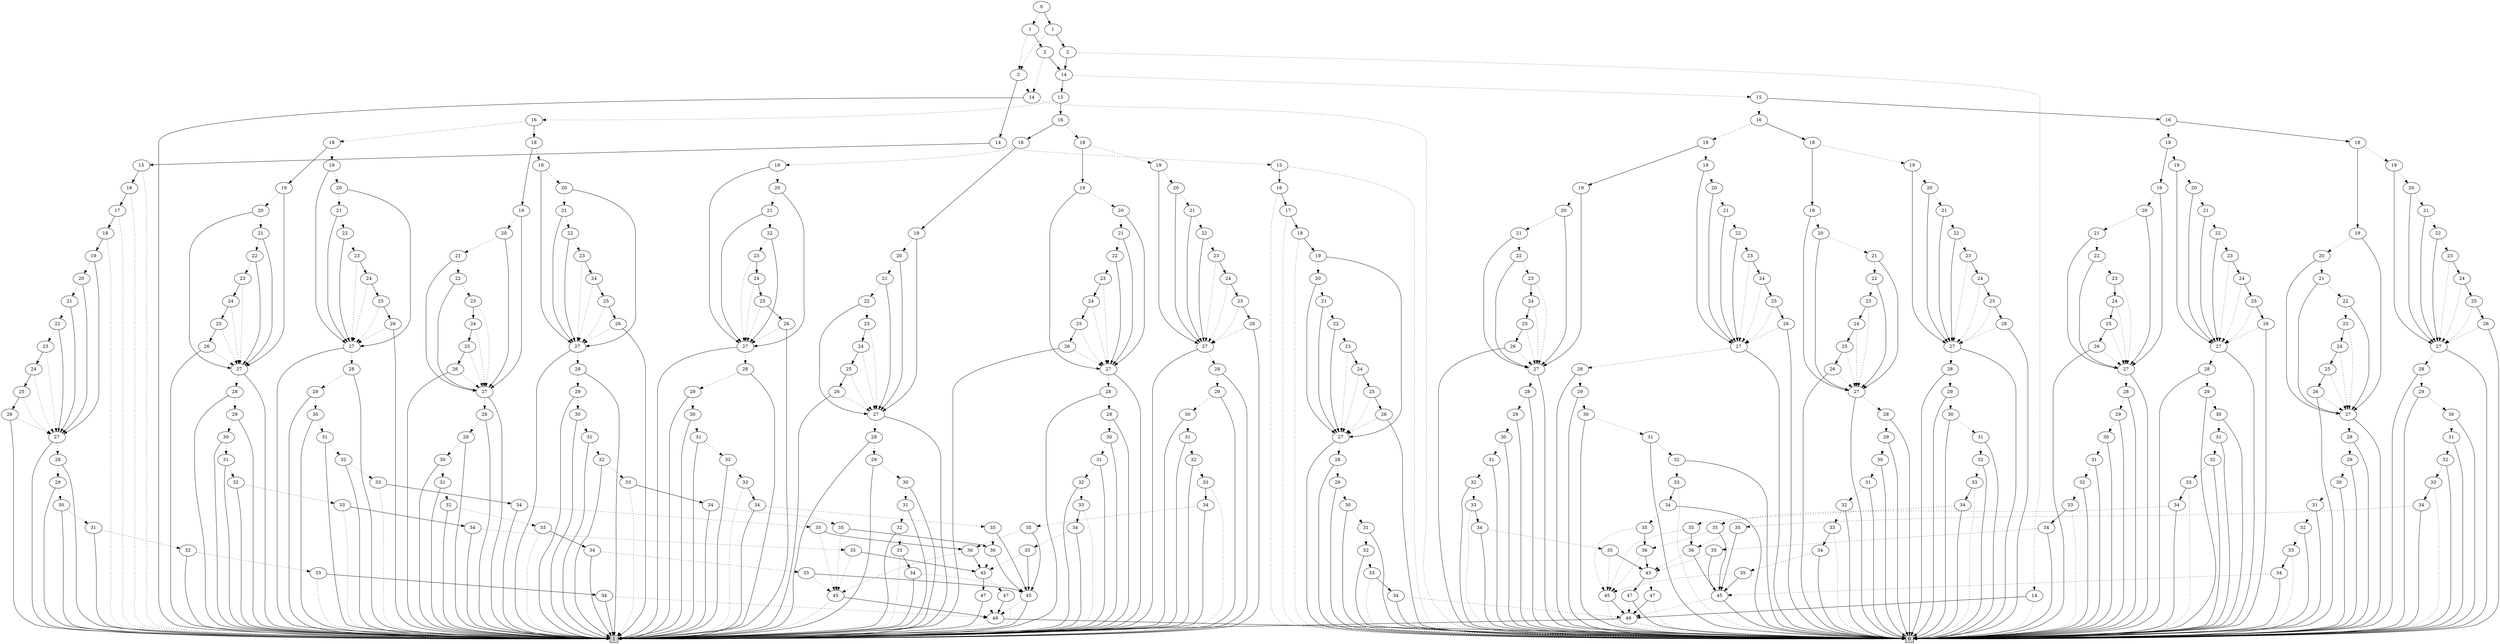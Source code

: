 digraph G {
0 [shape=box, label="0", style=filled, shape=box, height=0.3, width=0.3];
1 [shape=box, label="1", style=filled, shape=box, height=0.3, width=0.3];
37173 [label="0"];
37173 -> 37170 [style=dotted];
37173 -> 37172 [style=filled];
37170 [label="1"];
37170 -> 37167 [style=dotted];
37170 -> 37169 [style=filled];
37167 [label="2"];
37167 -> 30 [style=dotted];
37167 -> 37166 [style=filled];
30 [label="14"];
30 -> 0 [style=dotted];
30 -> 1 [style=filled];
37166 [label="14"];
37166 -> 32775 [style=dotted];
37166 -> 33928 [style=filled];
32775 [label="15"];
32775 -> 0 [style=dotted];
32775 -> 32774 [style=filled];
32774 [label="16"];
32774 -> 0 [style=dotted];
32774 -> 32773 [style=filled];
32773 [label="17"];
32773 -> 0 [style=dotted];
32773 -> 32772 [style=filled];
32772 [label="18"];
32772 -> 0 [style=dotted];
32772 -> 32742 [style=filled];
32742 [label="19"];
32742 -> 32741 [style=dotted];
32742 -> 9305 [style=filled];
32741 [label="20"];
32741 -> 32740 [style=dotted];
32741 -> 9305 [style=filled];
32740 [label="21"];
32740 -> 32739 [style=dotted];
32740 -> 9305 [style=filled];
32739 [label="22"];
32739 -> 32738 [style=dotted];
32739 -> 9305 [style=filled];
32738 [label="23"];
32738 -> 9305 [style=dotted];
32738 -> 32737 [style=filled];
9305 [label="27"];
9305 -> 9304 [style=dotted];
9305 -> 0 [style=filled];
9304 [label="28"];
9304 -> 9303 [style=dotted];
9304 -> 0 [style=filled];
9303 [label="29"];
9303 -> 9302 [style=dotted];
9303 -> 0 [style=filled];
9302 [label="30"];
9302 -> 9301 [style=dotted];
9302 -> 0 [style=filled];
9301 [label="31"];
9301 -> 9300 [style=dotted];
9301 -> 0 [style=filled];
9300 [label="32"];
9300 -> 9299 [style=dotted];
9300 -> 0 [style=filled];
9299 [label="33"];
9299 -> 0 [style=dotted];
9299 -> 9298 [style=filled];
9298 [label="34"];
9298 -> 100 [style=dotted];
9298 -> 0 [style=filled];
100 [label="49"];
100 -> 0 [style=dotted];
100 -> 1 [style=filled];
32737 [label="24"];
32737 -> 9305 [style=dotted];
32737 -> 32736 [style=filled];
32736 [label="25"];
32736 -> 9305 [style=dotted];
32736 -> 32735 [style=filled];
32735 [label="26"];
32735 -> 9305 [style=dotted];
32735 -> 0 [style=filled];
33928 [label="15"];
33928 -> 1 [style=dotted];
33928 -> 33927 [style=filled];
33927 [label="16"];
33927 -> 1 [style=dotted];
33927 -> 33926 [style=filled];
33926 [label="17"];
33926 -> 1 [style=dotted];
33926 -> 33925 [style=filled];
33925 [label="18"];
33925 -> 1 [style=dotted];
33925 -> 32751 [style=filled];
32751 [label="19"];
32751 -> 32750 [style=dotted];
32751 -> 11484 [style=filled];
32750 [label="20"];
32750 -> 32749 [style=dotted];
32750 -> 11484 [style=filled];
32749 [label="21"];
32749 -> 32748 [style=dotted];
32749 -> 11484 [style=filled];
32748 [label="22"];
32748 -> 32747 [style=dotted];
32748 -> 11484 [style=filled];
32747 [label="23"];
32747 -> 11484 [style=dotted];
32747 -> 32746 [style=filled];
11484 [label="27"];
11484 -> 11483 [style=dotted];
11484 -> 1 [style=filled];
11483 [label="28"];
11483 -> 11482 [style=dotted];
11483 -> 1 [style=filled];
11482 [label="29"];
11482 -> 11481 [style=dotted];
11482 -> 1 [style=filled];
11481 [label="30"];
11481 -> 11480 [style=dotted];
11481 -> 1 [style=filled];
11480 [label="31"];
11480 -> 11479 [style=dotted];
11480 -> 1 [style=filled];
11479 [label="32"];
11479 -> 11478 [style=dotted];
11479 -> 1 [style=filled];
11478 [label="33"];
11478 -> 1 [style=dotted];
11478 -> 11477 [style=filled];
11477 [label="34"];
11477 -> 101 [style=dotted];
11477 -> 1 [style=filled];
101 [label="49"];
101 -> 1 [style=dotted];
101 -> 0 [style=filled];
32746 [label="24"];
32746 -> 11484 [style=dotted];
32746 -> 32745 [style=filled];
32745 [label="25"];
32745 -> 11484 [style=dotted];
32745 -> 32744 [style=filled];
32744 [label="26"];
32744 -> 11484 [style=dotted];
32744 -> 1 [style=filled];
37169 [label="2"];
37169 -> 30 [style=dotted];
37169 -> 37168 [style=filled];
37168 [label="14"];
37168 -> 36936 [style=dotted];
37168 -> 37083 [style=filled];
36936 [label="15"];
36936 -> 36900 [style=dotted];
36936 -> 36935 [style=filled];
36900 [label="16"];
36900 -> 36882 [style=dotted];
36900 -> 36899 [style=filled];
36882 [label="18"];
36882 -> 36873 [style=dotted];
36882 -> 36881 [style=filled];
36873 [label="19"];
36873 -> 36872 [style=dotted];
36873 -> 29986 [style=filled];
36872 [label="20"];
36872 -> 36871 [style=dotted];
36872 -> 29986 [style=filled];
36871 [label="21"];
36871 -> 36870 [style=dotted];
36871 -> 29986 [style=filled];
36870 [label="22"];
36870 -> 36869 [style=dotted];
36870 -> 29986 [style=filled];
36869 [label="23"];
36869 -> 29986 [style=dotted];
36869 -> 36868 [style=filled];
29986 [label="27"];
29986 -> 29985 [style=dotted];
29986 -> 0 [style=filled];
29985 [label="28"];
29985 -> 29984 [style=dotted];
29985 -> 0 [style=filled];
29984 [label="29"];
29984 -> 29983 [style=dotted];
29984 -> 0 [style=filled];
29983 [label="30"];
29983 -> 29982 [style=dotted];
29983 -> 0 [style=filled];
29982 [label="31"];
29982 -> 29981 [style=dotted];
29982 -> 0 [style=filled];
29981 [label="32"];
29981 -> 29980 [style=dotted];
29981 -> 0 [style=filled];
29980 [label="33"];
29980 -> 0 [style=dotted];
29980 -> 29979 [style=filled];
29979 [label="34"];
29979 -> 29725 [style=dotted];
29979 -> 0 [style=filled];
29725 [label="35"];
29725 -> 452 [style=dotted];
29725 -> 29724 [style=filled];
452 [label="45"];
452 -> 0 [style=dotted];
452 -> 100 [style=filled];
29724 [label="36"];
29724 -> 452 [style=dotted];
29724 -> 29723 [style=filled];
29723 [label="45"];
29723 -> 574 [style=dotted];
29723 -> 582 [style=filled];
574 [label="47"];
574 -> 0 [style=dotted];
574 -> 100 [style=filled];
582 [label="47"];
582 -> 100 [style=dotted];
582 -> 0 [style=filled];
36868 [label="24"];
36868 -> 29986 [style=dotted];
36868 -> 36867 [style=filled];
36867 [label="25"];
36867 -> 29986 [style=dotted];
36867 -> 36866 [style=filled];
36866 [label="26"];
36866 -> 29986 [style=dotted];
36866 -> 0 [style=filled];
36881 [label="19"];
36881 -> 36880 [style=dotted];
36881 -> 30002 [style=filled];
36880 [label="20"];
36880 -> 36879 [style=dotted];
36880 -> 30002 [style=filled];
36879 [label="21"];
36879 -> 36878 [style=dotted];
36879 -> 30002 [style=filled];
36878 [label="22"];
36878 -> 36877 [style=dotted];
36878 -> 30002 [style=filled];
36877 [label="23"];
36877 -> 30002 [style=dotted];
36877 -> 36876 [style=filled];
30002 [label="27"];
30002 -> 30001 [style=dotted];
30002 -> 0 [style=filled];
30001 [label="28"];
30001 -> 30000 [style=dotted];
30001 -> 0 [style=filled];
30000 [label="29"];
30000 -> 29999 [style=dotted];
30000 -> 0 [style=filled];
29999 [label="30"];
29999 -> 29998 [style=dotted];
29999 -> 0 [style=filled];
29998 [label="31"];
29998 -> 29997 [style=dotted];
29998 -> 0 [style=filled];
29997 [label="32"];
29997 -> 29996 [style=dotted];
29997 -> 0 [style=filled];
29996 [label="33"];
29996 -> 0 [style=dotted];
29996 -> 29995 [style=filled];
29995 [label="34"];
29995 -> 29730 [style=dotted];
29995 -> 0 [style=filled];
29730 [label="35"];
29730 -> 452 [style=dotted];
29730 -> 29723 [style=filled];
36876 [label="24"];
36876 -> 30002 [style=dotted];
36876 -> 36875 [style=filled];
36875 [label="25"];
36875 -> 30002 [style=dotted];
36875 -> 36874 [style=filled];
36874 [label="26"];
36874 -> 30002 [style=dotted];
36874 -> 0 [style=filled];
36899 [label="18"];
36899 -> 36890 [style=dotted];
36899 -> 36898 [style=filled];
36890 [label="19"];
36890 -> 36889 [style=dotted];
36890 -> 30019 [style=filled];
36889 [label="20"];
36889 -> 36888 [style=dotted];
36889 -> 30019 [style=filled];
36888 [label="21"];
36888 -> 36887 [style=dotted];
36888 -> 30019 [style=filled];
36887 [label="22"];
36887 -> 36886 [style=dotted];
36887 -> 30019 [style=filled];
36886 [label="23"];
36886 -> 30019 [style=dotted];
36886 -> 36885 [style=filled];
30019 [label="27"];
30019 -> 30018 [style=dotted];
30019 -> 0 [style=filled];
30018 [label="28"];
30018 -> 30017 [style=dotted];
30018 -> 0 [style=filled];
30017 [label="29"];
30017 -> 30016 [style=dotted];
30017 -> 0 [style=filled];
30016 [label="30"];
30016 -> 30015 [style=dotted];
30016 -> 0 [style=filled];
30015 [label="31"];
30015 -> 30014 [style=dotted];
30015 -> 0 [style=filled];
30014 [label="32"];
30014 -> 30013 [style=dotted];
30014 -> 0 [style=filled];
30013 [label="33"];
30013 -> 0 [style=dotted];
30013 -> 30012 [style=filled];
30012 [label="34"];
30012 -> 29736 [style=dotted];
30012 -> 0 [style=filled];
29736 [label="35"];
29736 -> 452 [style=dotted];
29736 -> 29735 [style=filled];
29735 [label="36"];
29735 -> 29723 [style=dotted];
29735 -> 460 [style=filled];
460 [label="45"];
460 -> 100 [style=dotted];
460 -> 0 [style=filled];
36885 [label="24"];
36885 -> 30019 [style=dotted];
36885 -> 36884 [style=filled];
36884 [label="25"];
36884 -> 30019 [style=dotted];
36884 -> 36883 [style=filled];
36883 [label="26"];
36883 -> 30019 [style=dotted];
36883 -> 0 [style=filled];
36898 [label="19"];
36898 -> 36897 [style=dotted];
36898 -> 30035 [style=filled];
36897 [label="20"];
36897 -> 36896 [style=dotted];
36897 -> 30035 [style=filled];
36896 [label="21"];
36896 -> 36895 [style=dotted];
36896 -> 30035 [style=filled];
36895 [label="22"];
36895 -> 36894 [style=dotted];
36895 -> 30035 [style=filled];
36894 [label="23"];
36894 -> 30035 [style=dotted];
36894 -> 36893 [style=filled];
30035 [label="27"];
30035 -> 30034 [style=dotted];
30035 -> 0 [style=filled];
30034 [label="28"];
30034 -> 30033 [style=dotted];
30034 -> 0 [style=filled];
30033 [label="29"];
30033 -> 30032 [style=dotted];
30033 -> 0 [style=filled];
30032 [label="30"];
30032 -> 30031 [style=dotted];
30032 -> 0 [style=filled];
30031 [label="31"];
30031 -> 30030 [style=dotted];
30031 -> 0 [style=filled];
30030 [label="32"];
30030 -> 30029 [style=dotted];
30030 -> 0 [style=filled];
30029 [label="33"];
30029 -> 0 [style=dotted];
30029 -> 30028 [style=filled];
30028 [label="34"];
30028 -> 29820 [style=dotted];
30028 -> 0 [style=filled];
29820 [label="35"];
29820 -> 452 [style=dotted];
29820 -> 460 [style=filled];
36893 [label="24"];
36893 -> 30035 [style=dotted];
36893 -> 36892 [style=filled];
36892 [label="25"];
36892 -> 30035 [style=dotted];
36892 -> 36891 [style=filled];
36891 [label="26"];
36891 -> 30035 [style=dotted];
36891 -> 0 [style=filled];
36935 [label="16"];
36935 -> 36917 [style=dotted];
36935 -> 36934 [style=filled];
36917 [label="18"];
36917 -> 36908 [style=dotted];
36917 -> 36916 [style=filled];
36908 [label="19"];
36908 -> 36907 [style=dotted];
36908 -> 30053 [style=filled];
36907 [label="20"];
36907 -> 36906 [style=dotted];
36907 -> 30053 [style=filled];
36906 [label="21"];
36906 -> 36905 [style=dotted];
36906 -> 30053 [style=filled];
36905 [label="22"];
36905 -> 36904 [style=dotted];
36905 -> 30053 [style=filled];
36904 [label="23"];
36904 -> 30053 [style=dotted];
36904 -> 36903 [style=filled];
30053 [label="27"];
30053 -> 30052 [style=dotted];
30053 -> 0 [style=filled];
30052 [label="28"];
30052 -> 30051 [style=dotted];
30052 -> 0 [style=filled];
30051 [label="29"];
30051 -> 30050 [style=dotted];
30051 -> 0 [style=filled];
30050 [label="30"];
30050 -> 30049 [style=dotted];
30050 -> 0 [style=filled];
30049 [label="31"];
30049 -> 30048 [style=dotted];
30049 -> 0 [style=filled];
30048 [label="32"];
30048 -> 30047 [style=dotted];
30048 -> 0 [style=filled];
30047 [label="33"];
30047 -> 0 [style=dotted];
30047 -> 30046 [style=filled];
30046 [label="34"];
30046 -> 29897 [style=dotted];
30046 -> 0 [style=filled];
29897 [label="35"];
29897 -> 29724 [style=dotted];
29897 -> 460 [style=filled];
36903 [label="24"];
36903 -> 30053 [style=dotted];
36903 -> 36902 [style=filled];
36902 [label="25"];
36902 -> 30053 [style=dotted];
36902 -> 36901 [style=filled];
36901 [label="26"];
36901 -> 30053 [style=dotted];
36901 -> 0 [style=filled];
36916 [label="19"];
36916 -> 36915 [style=dotted];
36916 -> 30069 [style=filled];
36915 [label="20"];
36915 -> 36914 [style=dotted];
36915 -> 30069 [style=filled];
36914 [label="21"];
36914 -> 36913 [style=dotted];
36914 -> 30069 [style=filled];
36913 [label="22"];
36913 -> 36912 [style=dotted];
36913 -> 30069 [style=filled];
36912 [label="23"];
36912 -> 30069 [style=dotted];
36912 -> 36911 [style=filled];
30069 [label="27"];
30069 -> 30068 [style=dotted];
30069 -> 0 [style=filled];
30068 [label="28"];
30068 -> 30067 [style=dotted];
30068 -> 0 [style=filled];
30067 [label="29"];
30067 -> 30066 [style=dotted];
30067 -> 0 [style=filled];
30066 [label="30"];
30066 -> 30065 [style=dotted];
30066 -> 0 [style=filled];
30065 [label="31"];
30065 -> 30064 [style=dotted];
30065 -> 0 [style=filled];
30064 [label="32"];
30064 -> 30063 [style=dotted];
30064 -> 0 [style=filled];
30063 [label="33"];
30063 -> 0 [style=dotted];
30063 -> 30062 [style=filled];
30062 [label="34"];
30062 -> 29899 [style=dotted];
30062 -> 0 [style=filled];
29899 [label="35"];
29899 -> 29723 [style=dotted];
29899 -> 460 [style=filled];
36911 [label="24"];
36911 -> 30069 [style=dotted];
36911 -> 36910 [style=filled];
36910 [label="25"];
36910 -> 30069 [style=dotted];
36910 -> 36909 [style=filled];
36909 [label="26"];
36909 -> 30069 [style=dotted];
36909 -> 0 [style=filled];
36934 [label="18"];
36934 -> 36925 [style=dotted];
36934 -> 36933 [style=filled];
36925 [label="19"];
36925 -> 36924 [style=dotted];
36925 -> 30086 [style=filled];
36924 [label="20"];
36924 -> 36923 [style=dotted];
36924 -> 30086 [style=filled];
36923 [label="21"];
36923 -> 36922 [style=dotted];
36923 -> 30086 [style=filled];
36922 [label="22"];
36922 -> 36921 [style=dotted];
36922 -> 30086 [style=filled];
36921 [label="23"];
36921 -> 30086 [style=dotted];
36921 -> 36920 [style=filled];
30086 [label="27"];
30086 -> 30085 [style=dotted];
30086 -> 0 [style=filled];
30085 [label="28"];
30085 -> 30084 [style=dotted];
30085 -> 0 [style=filled];
30084 [label="29"];
30084 -> 30083 [style=dotted];
30084 -> 0 [style=filled];
30083 [label="30"];
30083 -> 30082 [style=dotted];
30083 -> 0 [style=filled];
30082 [label="31"];
30082 -> 30081 [style=dotted];
30082 -> 0 [style=filled];
30081 [label="32"];
30081 -> 30080 [style=dotted];
30081 -> 0 [style=filled];
30080 [label="33"];
30080 -> 0 [style=dotted];
30080 -> 30079 [style=filled];
30079 [label="34"];
30079 -> 29902 [style=dotted];
30079 -> 0 [style=filled];
29902 [label="35"];
29902 -> 29735 [style=dotted];
29902 -> 460 [style=filled];
36920 [label="24"];
36920 -> 30086 [style=dotted];
36920 -> 36919 [style=filled];
36919 [label="25"];
36919 -> 30086 [style=dotted];
36919 -> 36918 [style=filled];
36918 [label="26"];
36918 -> 30086 [style=dotted];
36918 -> 0 [style=filled];
36933 [label="19"];
36933 -> 36932 [style=dotted];
36933 -> 30102 [style=filled];
36932 [label="20"];
36932 -> 36931 [style=dotted];
36932 -> 30102 [style=filled];
36931 [label="21"];
36931 -> 36930 [style=dotted];
36931 -> 30102 [style=filled];
36930 [label="22"];
36930 -> 36929 [style=dotted];
36930 -> 30102 [style=filled];
36929 [label="23"];
36929 -> 30102 [style=dotted];
36929 -> 36928 [style=filled];
30102 [label="27"];
30102 -> 30101 [style=dotted];
30102 -> 0 [style=filled];
30101 [label="28"];
30101 -> 30100 [style=dotted];
30101 -> 0 [style=filled];
30100 [label="29"];
30100 -> 30099 [style=dotted];
30100 -> 0 [style=filled];
30099 [label="30"];
30099 -> 30098 [style=dotted];
30099 -> 0 [style=filled];
30098 [label="31"];
30098 -> 30097 [style=dotted];
30098 -> 0 [style=filled];
30097 [label="32"];
30097 -> 30096 [style=dotted];
30097 -> 0 [style=filled];
30096 [label="33"];
30096 -> 0 [style=dotted];
30096 -> 30095 [style=filled];
30095 [label="34"];
30095 -> 460 [style=dotted];
30095 -> 0 [style=filled];
36928 [label="24"];
36928 -> 30102 [style=dotted];
36928 -> 36927 [style=filled];
36927 [label="25"];
36927 -> 30102 [style=dotted];
36927 -> 36926 [style=filled];
36926 [label="26"];
36926 -> 30102 [style=dotted];
36926 -> 0 [style=filled];
37083 [label="15"];
37083 -> 37047 [style=dotted];
37083 -> 37082 [style=filled];
37047 [label="16"];
37047 -> 37029 [style=dotted];
37047 -> 37046 [style=filled];
37029 [label="18"];
37029 -> 37020 [style=dotted];
37029 -> 37028 [style=filled];
37020 [label="19"];
37020 -> 37019 [style=dotted];
37020 -> 30263 [style=filled];
37019 [label="20"];
37019 -> 37018 [style=dotted];
37019 -> 30263 [style=filled];
37018 [label="21"];
37018 -> 37017 [style=dotted];
37018 -> 30263 [style=filled];
37017 [label="22"];
37017 -> 37016 [style=dotted];
37017 -> 30263 [style=filled];
37016 [label="23"];
37016 -> 30263 [style=dotted];
37016 -> 37015 [style=filled];
30263 [label="27"];
30263 -> 30262 [style=dotted];
30263 -> 1 [style=filled];
30262 [label="28"];
30262 -> 30261 [style=dotted];
30262 -> 1 [style=filled];
30261 [label="29"];
30261 -> 30260 [style=dotted];
30261 -> 1 [style=filled];
30260 [label="30"];
30260 -> 30259 [style=dotted];
30260 -> 1 [style=filled];
30259 [label="31"];
30259 -> 30258 [style=dotted];
30259 -> 1 [style=filled];
30258 [label="32"];
30258 -> 30257 [style=dotted];
30258 -> 1 [style=filled];
30257 [label="33"];
30257 -> 1 [style=dotted];
30257 -> 30256 [style=filled];
30256 [label="34"];
30256 -> 30255 [style=dotted];
30256 -> 1 [style=filled];
30255 [label="35"];
30255 -> 454 [style=dotted];
30255 -> 29796 [style=filled];
454 [label="45"];
454 -> 1 [style=dotted];
454 -> 101 [style=filled];
29796 [label="36"];
29796 -> 454 [style=dotted];
29796 -> 29795 [style=filled];
29795 [label="45"];
29795 -> 576 [style=dotted];
29795 -> 588 [style=filled];
576 [label="47"];
576 -> 1 [style=dotted];
576 -> 101 [style=filled];
588 [label="47"];
588 -> 101 [style=dotted];
588 -> 1 [style=filled];
37015 [label="24"];
37015 -> 30263 [style=dotted];
37015 -> 37014 [style=filled];
37014 [label="25"];
37014 -> 30263 [style=dotted];
37014 -> 37013 [style=filled];
37013 [label="26"];
37013 -> 30263 [style=dotted];
37013 -> 1 [style=filled];
37028 [label="19"];
37028 -> 37027 [style=dotted];
37028 -> 30280 [style=filled];
37027 [label="20"];
37027 -> 37026 [style=dotted];
37027 -> 30280 [style=filled];
37026 [label="21"];
37026 -> 37025 [style=dotted];
37026 -> 30280 [style=filled];
37025 [label="22"];
37025 -> 37024 [style=dotted];
37025 -> 30280 [style=filled];
37024 [label="23"];
37024 -> 30280 [style=dotted];
37024 -> 37023 [style=filled];
30280 [label="27"];
30280 -> 30279 [style=dotted];
30280 -> 1 [style=filled];
30279 [label="28"];
30279 -> 30278 [style=dotted];
30279 -> 1 [style=filled];
30278 [label="29"];
30278 -> 30277 [style=dotted];
30278 -> 1 [style=filled];
30277 [label="30"];
30277 -> 30276 [style=dotted];
30277 -> 1 [style=filled];
30276 [label="31"];
30276 -> 30275 [style=dotted];
30276 -> 1 [style=filled];
30275 [label="32"];
30275 -> 30274 [style=dotted];
30275 -> 1 [style=filled];
30274 [label="33"];
30274 -> 1 [style=dotted];
30274 -> 30273 [style=filled];
30273 [label="34"];
30273 -> 30272 [style=dotted];
30273 -> 1 [style=filled];
30272 [label="35"];
30272 -> 454 [style=dotted];
30272 -> 29795 [style=filled];
37023 [label="24"];
37023 -> 30280 [style=dotted];
37023 -> 37022 [style=filled];
37022 [label="25"];
37022 -> 30280 [style=dotted];
37022 -> 37021 [style=filled];
37021 [label="26"];
37021 -> 30280 [style=dotted];
37021 -> 1 [style=filled];
37046 [label="18"];
37046 -> 37037 [style=dotted];
37046 -> 37045 [style=filled];
37037 [label="19"];
37037 -> 37036 [style=dotted];
37037 -> 30298 [style=filled];
37036 [label="20"];
37036 -> 37035 [style=dotted];
37036 -> 30298 [style=filled];
37035 [label="21"];
37035 -> 37034 [style=dotted];
37035 -> 30298 [style=filled];
37034 [label="22"];
37034 -> 37033 [style=dotted];
37034 -> 30298 [style=filled];
37033 [label="23"];
37033 -> 30298 [style=dotted];
37033 -> 37032 [style=filled];
30298 [label="27"];
30298 -> 30297 [style=dotted];
30298 -> 1 [style=filled];
30297 [label="28"];
30297 -> 30296 [style=dotted];
30297 -> 1 [style=filled];
30296 [label="29"];
30296 -> 30295 [style=dotted];
30296 -> 1 [style=filled];
30295 [label="30"];
30295 -> 30294 [style=dotted];
30295 -> 1 [style=filled];
30294 [label="31"];
30294 -> 30293 [style=dotted];
30294 -> 1 [style=filled];
30293 [label="32"];
30293 -> 30292 [style=dotted];
30293 -> 1 [style=filled];
30292 [label="33"];
30292 -> 1 [style=dotted];
30292 -> 30291 [style=filled];
30291 [label="34"];
30291 -> 30290 [style=dotted];
30291 -> 1 [style=filled];
30290 [label="35"];
30290 -> 454 [style=dotted];
30290 -> 29807 [style=filled];
29807 [label="36"];
29807 -> 29795 [style=dotted];
29807 -> 466 [style=filled];
466 [label="45"];
466 -> 101 [style=dotted];
466 -> 1 [style=filled];
37032 [label="24"];
37032 -> 30298 [style=dotted];
37032 -> 37031 [style=filled];
37031 [label="25"];
37031 -> 30298 [style=dotted];
37031 -> 37030 [style=filled];
37030 [label="26"];
37030 -> 30298 [style=dotted];
37030 -> 1 [style=filled];
37045 [label="19"];
37045 -> 37044 [style=dotted];
37045 -> 30314 [style=filled];
37044 [label="20"];
37044 -> 37043 [style=dotted];
37044 -> 30314 [style=filled];
37043 [label="21"];
37043 -> 37042 [style=dotted];
37043 -> 30314 [style=filled];
37042 [label="22"];
37042 -> 37041 [style=dotted];
37042 -> 30314 [style=filled];
37041 [label="23"];
37041 -> 30314 [style=dotted];
37041 -> 37040 [style=filled];
30314 [label="27"];
30314 -> 30313 [style=dotted];
30314 -> 1 [style=filled];
30313 [label="28"];
30313 -> 30312 [style=dotted];
30313 -> 1 [style=filled];
30312 [label="29"];
30312 -> 30311 [style=dotted];
30312 -> 1 [style=filled];
30311 [label="30"];
30311 -> 30310 [style=dotted];
30311 -> 1 [style=filled];
30310 [label="31"];
30310 -> 30309 [style=dotted];
30310 -> 1 [style=filled];
30309 [label="32"];
30309 -> 30308 [style=dotted];
30309 -> 1 [style=filled];
30308 [label="33"];
30308 -> 1 [style=dotted];
30308 -> 30307 [style=filled];
30307 [label="34"];
30307 -> 29790 [style=dotted];
30307 -> 1 [style=filled];
29790 [label="35"];
29790 -> 454 [style=dotted];
29790 -> 466 [style=filled];
37040 [label="24"];
37040 -> 30314 [style=dotted];
37040 -> 37039 [style=filled];
37039 [label="25"];
37039 -> 30314 [style=dotted];
37039 -> 37038 [style=filled];
37038 [label="26"];
37038 -> 30314 [style=dotted];
37038 -> 1 [style=filled];
37082 [label="16"];
37082 -> 37064 [style=dotted];
37082 -> 37081 [style=filled];
37064 [label="18"];
37064 -> 37055 [style=dotted];
37064 -> 37063 [style=filled];
37055 [label="19"];
37055 -> 37054 [style=dotted];
37055 -> 30332 [style=filled];
37054 [label="20"];
37054 -> 37053 [style=dotted];
37054 -> 30332 [style=filled];
37053 [label="21"];
37053 -> 37052 [style=dotted];
37053 -> 30332 [style=filled];
37052 [label="22"];
37052 -> 37051 [style=dotted];
37052 -> 30332 [style=filled];
37051 [label="23"];
37051 -> 30332 [style=dotted];
37051 -> 37050 [style=filled];
30332 [label="27"];
30332 -> 30331 [style=dotted];
30332 -> 1 [style=filled];
30331 [label="28"];
30331 -> 30330 [style=dotted];
30331 -> 1 [style=filled];
30330 [label="29"];
30330 -> 30329 [style=dotted];
30330 -> 1 [style=filled];
30329 [label="30"];
30329 -> 30328 [style=dotted];
30329 -> 1 [style=filled];
30328 [label="31"];
30328 -> 30327 [style=dotted];
30328 -> 1 [style=filled];
30327 [label="32"];
30327 -> 30326 [style=dotted];
30327 -> 1 [style=filled];
30326 [label="33"];
30326 -> 1 [style=dotted];
30326 -> 30325 [style=filled];
30325 [label="34"];
30325 -> 29797 [style=dotted];
30325 -> 1 [style=filled];
29797 [label="35"];
29797 -> 29796 [style=dotted];
29797 -> 466 [style=filled];
37050 [label="24"];
37050 -> 30332 [style=dotted];
37050 -> 37049 [style=filled];
37049 [label="25"];
37049 -> 30332 [style=dotted];
37049 -> 37048 [style=filled];
37048 [label="26"];
37048 -> 30332 [style=dotted];
37048 -> 1 [style=filled];
37063 [label="19"];
37063 -> 37062 [style=dotted];
37063 -> 30348 [style=filled];
37062 [label="20"];
37062 -> 37061 [style=dotted];
37062 -> 30348 [style=filled];
37061 [label="21"];
37061 -> 37060 [style=dotted];
37061 -> 30348 [style=filled];
37060 [label="22"];
37060 -> 37059 [style=dotted];
37060 -> 30348 [style=filled];
37059 [label="23"];
37059 -> 30348 [style=dotted];
37059 -> 37058 [style=filled];
30348 [label="27"];
30348 -> 30347 [style=dotted];
30348 -> 1 [style=filled];
30347 [label="28"];
30347 -> 30346 [style=dotted];
30347 -> 1 [style=filled];
30346 [label="29"];
30346 -> 30345 [style=dotted];
30346 -> 1 [style=filled];
30345 [label="30"];
30345 -> 30344 [style=dotted];
30345 -> 1 [style=filled];
30344 [label="31"];
30344 -> 30343 [style=dotted];
30344 -> 1 [style=filled];
30343 [label="32"];
30343 -> 30342 [style=dotted];
30343 -> 1 [style=filled];
30342 [label="33"];
30342 -> 1 [style=dotted];
30342 -> 30341 [style=filled];
30341 [label="34"];
30341 -> 29802 [style=dotted];
30341 -> 1 [style=filled];
29802 [label="35"];
29802 -> 29795 [style=dotted];
29802 -> 466 [style=filled];
37058 [label="24"];
37058 -> 30348 [style=dotted];
37058 -> 37057 [style=filled];
37057 [label="25"];
37057 -> 30348 [style=dotted];
37057 -> 37056 [style=filled];
37056 [label="26"];
37056 -> 30348 [style=dotted];
37056 -> 1 [style=filled];
37081 [label="18"];
37081 -> 37072 [style=dotted];
37081 -> 37080 [style=filled];
37072 [label="19"];
37072 -> 37071 [style=dotted];
37072 -> 30365 [style=filled];
37071 [label="20"];
37071 -> 37070 [style=dotted];
37071 -> 30365 [style=filled];
37070 [label="21"];
37070 -> 37069 [style=dotted];
37070 -> 30365 [style=filled];
37069 [label="22"];
37069 -> 37068 [style=dotted];
37069 -> 30365 [style=filled];
37068 [label="23"];
37068 -> 30365 [style=dotted];
37068 -> 37067 [style=filled];
30365 [label="27"];
30365 -> 30364 [style=dotted];
30365 -> 1 [style=filled];
30364 [label="28"];
30364 -> 30363 [style=dotted];
30364 -> 1 [style=filled];
30363 [label="29"];
30363 -> 30362 [style=dotted];
30363 -> 1 [style=filled];
30362 [label="30"];
30362 -> 30361 [style=dotted];
30362 -> 1 [style=filled];
30361 [label="31"];
30361 -> 30360 [style=dotted];
30361 -> 1 [style=filled];
30360 [label="32"];
30360 -> 30359 [style=dotted];
30360 -> 1 [style=filled];
30359 [label="33"];
30359 -> 1 [style=dotted];
30359 -> 30358 [style=filled];
30358 [label="34"];
30358 -> 29808 [style=dotted];
30358 -> 1 [style=filled];
29808 [label="35"];
29808 -> 29807 [style=dotted];
29808 -> 466 [style=filled];
37067 [label="24"];
37067 -> 30365 [style=dotted];
37067 -> 37066 [style=filled];
37066 [label="25"];
37066 -> 30365 [style=dotted];
37066 -> 37065 [style=filled];
37065 [label="26"];
37065 -> 30365 [style=dotted];
37065 -> 1 [style=filled];
37080 [label="19"];
37080 -> 37079 [style=dotted];
37080 -> 30381 [style=filled];
37079 [label="20"];
37079 -> 37078 [style=dotted];
37079 -> 30381 [style=filled];
37078 [label="21"];
37078 -> 37077 [style=dotted];
37078 -> 30381 [style=filled];
37077 [label="22"];
37077 -> 37076 [style=dotted];
37077 -> 30381 [style=filled];
37076 [label="23"];
37076 -> 30381 [style=dotted];
37076 -> 37075 [style=filled];
30381 [label="27"];
30381 -> 30380 [style=dotted];
30381 -> 1 [style=filled];
30380 [label="28"];
30380 -> 30379 [style=dotted];
30380 -> 1 [style=filled];
30379 [label="29"];
30379 -> 30378 [style=dotted];
30379 -> 1 [style=filled];
30378 [label="30"];
30378 -> 30377 [style=dotted];
30378 -> 1 [style=filled];
30377 [label="31"];
30377 -> 30376 [style=dotted];
30377 -> 1 [style=filled];
30376 [label="32"];
30376 -> 30375 [style=dotted];
30376 -> 1 [style=filled];
30375 [label="33"];
30375 -> 1 [style=dotted];
30375 -> 30374 [style=filled];
30374 [label="34"];
30374 -> 466 [style=dotted];
30374 -> 1 [style=filled];
37075 [label="24"];
37075 -> 30381 [style=dotted];
37075 -> 37074 [style=filled];
37074 [label="25"];
37074 -> 30381 [style=dotted];
37074 -> 37073 [style=filled];
37073 [label="26"];
37073 -> 30381 [style=dotted];
37073 -> 1 [style=filled];
37172 [label="1"];
37172 -> 37167 [style=dotted];
37172 -> 37171 [style=filled];
37171 [label="2"];
37171 -> 473 [style=dotted];
37171 -> 37168 [style=filled];
473 [label="14"];
473 -> 0 [style=dotted];
473 -> 100 [style=filled];
}
